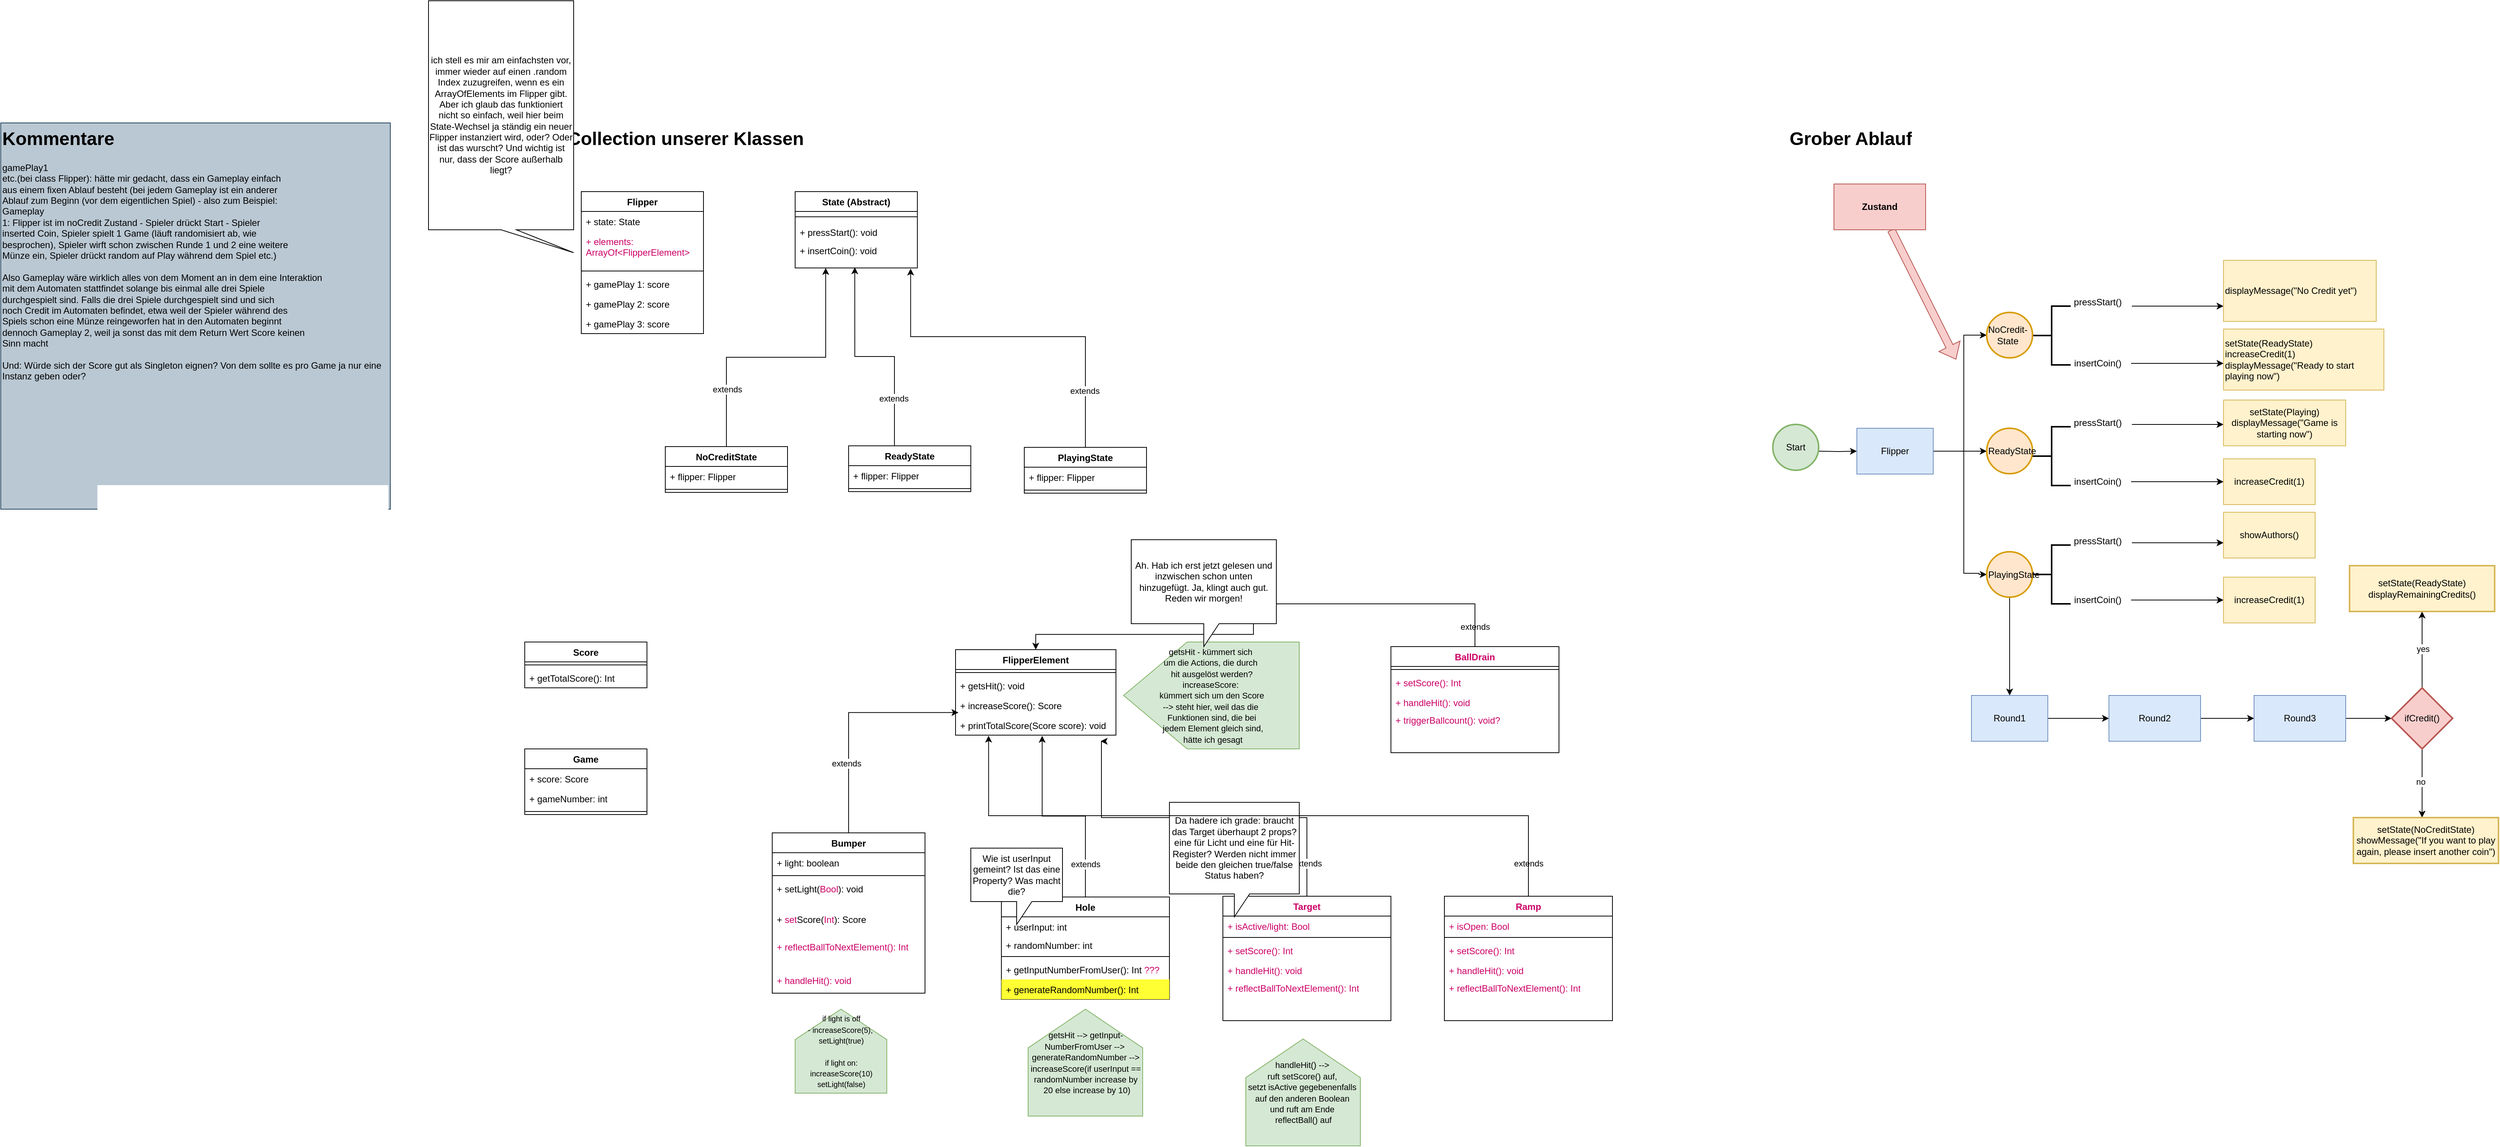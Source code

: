<mxfile version="26.0.4">
  <diagram id="C5RBs43oDa-KdzZeNtuy" name="Page-1">
    <mxGraphModel dx="3827" dy="4317" grid="1" gridSize="10" guides="1" tooltips="1" connect="1" arrows="1" fold="1" page="1" pageScale="1" pageWidth="827" pageHeight="1169" math="0" shadow="0">
      <root>
        <mxCell id="WIyWlLk6GJQsqaUBKTNV-0" />
        <mxCell id="WIyWlLk6GJQsqaUBKTNV-1" parent="WIyWlLk6GJQsqaUBKTNV-0" />
        <mxCell id="SgDI6fjazH34NH4rX3TI-17" style="edgeStyle=orthogonalEdgeStyle;rounded=0;orthogonalLoop=1;jettySize=auto;html=1;entryX=0;entryY=0;entryDx=0;entryDy=30;entryPerimeter=0;" parent="WIyWlLk6GJQsqaUBKTNV-1" target="SgDI6fjazH34NH4rX3TI-19" edge="1">
          <mxGeometry relative="1" as="geometry">
            <mxPoint x="170" y="-1990" as="targetPoint" />
            <mxPoint x="40" y="-1900" as="sourcePoint" />
          </mxGeometry>
        </mxCell>
        <mxCell id="SgDI6fjazH34NH4rX3TI-16" value="Start" style="strokeWidth=2;html=1;shape=mxgraph.flowchart.start_2;whiteSpace=wrap;fillColor=#d5e8d4;strokeColor=#82b366;" parent="WIyWlLk6GJQsqaUBKTNV-1" vertex="1">
          <mxGeometry x="-20" y="-1935" width="60" height="60" as="geometry" />
        </mxCell>
        <mxCell id="SgDI6fjazH34NH4rX3TI-31" style="edgeStyle=orthogonalEdgeStyle;rounded=0;orthogonalLoop=1;jettySize=auto;html=1;exitX=1;exitY=0.5;exitDx=0;exitDy=0;exitPerimeter=0;entryX=0;entryY=0.5;entryDx=0;entryDy=0;" parent="WIyWlLk6GJQsqaUBKTNV-1" source="SgDI6fjazH34NH4rX3TI-19" target="SgDI6fjazH34NH4rX3TI-34" edge="1">
          <mxGeometry relative="1" as="geometry">
            <mxPoint x="230" y="-2010" as="targetPoint" />
            <Array as="points">
              <mxPoint x="230" y="-1900" />
              <mxPoint x="230" y="-2052" />
            </Array>
          </mxGeometry>
        </mxCell>
        <mxCell id="SgDI6fjazH34NH4rX3TI-32" style="edgeStyle=orthogonalEdgeStyle;rounded=0;orthogonalLoop=1;jettySize=auto;html=1;" parent="WIyWlLk6GJQsqaUBKTNV-1" source="SgDI6fjazH34NH4rX3TI-19" edge="1">
          <mxGeometry relative="1" as="geometry">
            <mxPoint x="260" y="-1900" as="targetPoint" />
            <Array as="points">
              <mxPoint x="230" y="-1900" />
              <mxPoint x="230" y="-1900" />
            </Array>
          </mxGeometry>
        </mxCell>
        <mxCell id="SgDI6fjazH34NH4rX3TI-39" style="edgeStyle=orthogonalEdgeStyle;rounded=0;orthogonalLoop=1;jettySize=auto;html=1;exitX=1;exitY=0.5;exitDx=0;exitDy=0;exitPerimeter=0;entryX=0;entryY=0.5;entryDx=0;entryDy=0;entryPerimeter=0;" parent="WIyWlLk6GJQsqaUBKTNV-1" source="SgDI6fjazH34NH4rX3TI-19" target="SgDI6fjazH34NH4rX3TI-37" edge="1">
          <mxGeometry relative="1" as="geometry">
            <Array as="points">
              <mxPoint x="230" y="-1900" />
              <mxPoint x="230" y="-1740" />
              <mxPoint x="250" y="-1740" />
              <mxPoint x="250" y="-1738" />
            </Array>
          </mxGeometry>
        </mxCell>
        <mxCell id="SgDI6fjazH34NH4rX3TI-19" value="Flipper" style="verticalLabelPosition=middle;verticalAlign=middle;html=1;shape=card;whiteSpace=wrap;size=0;arcSize=12;labelPosition=center;align=center;fillColor=#dae8fc;strokeColor=#6c8ebf;" parent="WIyWlLk6GJQsqaUBKTNV-1" vertex="1">
          <mxGeometry x="90" y="-1930" width="100" height="60" as="geometry" />
        </mxCell>
        <mxCell id="SgDI6fjazH34NH4rX3TI-20" value="" style="strokeWidth=2;html=1;shape=mxgraph.flowchart.annotation_2;align=left;labelPosition=right;pointerEvents=1;" parent="WIyWlLk6GJQsqaUBKTNV-1" vertex="1">
          <mxGeometry x="320" y="-2090" width="50" height="77" as="geometry" />
        </mxCell>
        <mxCell id="SgDI6fjazH34NH4rX3TI-24" value="" style="edgeStyle=orthogonalEdgeStyle;rounded=0;orthogonalLoop=1;jettySize=auto;html=1;" parent="WIyWlLk6GJQsqaUBKTNV-1" source="SgDI6fjazH34NH4rX3TI-22" target="SgDI6fjazH34NH4rX3TI-23" edge="1">
          <mxGeometry relative="1" as="geometry">
            <Array as="points">
              <mxPoint x="510" y="-2090" />
              <mxPoint x="510" y="-2090" />
            </Array>
          </mxGeometry>
        </mxCell>
        <mxCell id="SgDI6fjazH34NH4rX3TI-22" value="pressStart()" style="text;html=1;align=center;verticalAlign=middle;resizable=0;points=[];autosize=1;strokeColor=none;fillColor=none;" parent="WIyWlLk6GJQsqaUBKTNV-1" vertex="1">
          <mxGeometry x="360" y="-2110" width="90" height="30" as="geometry" />
        </mxCell>
        <mxCell id="SgDI6fjazH34NH4rX3TI-23" value="&lt;div align=&quot;left&quot;&gt;displayMessage(&quot;No Credit yet&quot;)&lt;/div&gt;" style="whiteSpace=wrap;html=1;align=left;fillColor=#fff2cc;strokeColor=#d6b656;" parent="WIyWlLk6GJQsqaUBKTNV-1" vertex="1">
          <mxGeometry x="570" y="-2150" width="200" height="80" as="geometry" />
        </mxCell>
        <mxCell id="SgDI6fjazH34NH4rX3TI-28" value="" style="edgeStyle=orthogonalEdgeStyle;rounded=0;orthogonalLoop=1;jettySize=auto;html=1;exitX=0.989;exitY=0.5;exitDx=0;exitDy=0;exitPerimeter=0;" parent="WIyWlLk6GJQsqaUBKTNV-1" source="SgDI6fjazH34NH4rX3TI-25" target="SgDI6fjazH34NH4rX3TI-27" edge="1">
          <mxGeometry relative="1" as="geometry">
            <Array as="points">
              <mxPoint x="490" y="-2015" />
              <mxPoint x="490" y="-2015" />
            </Array>
          </mxGeometry>
        </mxCell>
        <mxCell id="SgDI6fjazH34NH4rX3TI-25" value="insertCoin()" style="text;html=1;align=center;verticalAlign=middle;resizable=0;points=[];autosize=1;strokeColor=none;fillColor=none;" parent="WIyWlLk6GJQsqaUBKTNV-1" vertex="1">
          <mxGeometry x="360" y="-2030" width="90" height="30" as="geometry" />
        </mxCell>
        <mxCell id="SgDI6fjazH34NH4rX3TI-27" value="&lt;div align=&quot;left&quot;&gt;setState(ReadyState)&lt;br&gt;increaseCredit(1)&lt;br&gt;displayMessage(&quot;Ready to start playing now&quot;)&lt;/div&gt;" style="whiteSpace=wrap;html=1;align=left;fillColor=#fff2cc;strokeColor=#d6b656;" parent="WIyWlLk6GJQsqaUBKTNV-1" vertex="1">
          <mxGeometry x="570" y="-2060" width="210" height="80" as="geometry" />
        </mxCell>
        <mxCell id="SgDI6fjazH34NH4rX3TI-34" value="&lt;div align=&quot;center&quot;&gt;NoCredit-&lt;br&gt;State&lt;br&gt;&lt;/div&gt;" style="ellipse;whiteSpace=wrap;html=1;align=left;strokeWidth=2;pointerEvents=1;fillColor=#ffe6cc;strokeColor=#d79b00;" parent="WIyWlLk6GJQsqaUBKTNV-1" vertex="1">
          <mxGeometry x="260" y="-2081.75" width="60" height="59.5" as="geometry" />
        </mxCell>
        <mxCell id="SgDI6fjazH34NH4rX3TI-36" value="ReadyState" style="ellipse;whiteSpace=wrap;html=1;align=left;strokeWidth=2;pointerEvents=1;fillColor=#ffe6cc;strokeColor=#d79b00;" parent="WIyWlLk6GJQsqaUBKTNV-1" vertex="1">
          <mxGeometry x="260" y="-1930" width="60" height="59.5" as="geometry" />
        </mxCell>
        <mxCell id="SgDI6fjazH34NH4rX3TI-77" style="edgeStyle=orthogonalEdgeStyle;rounded=0;orthogonalLoop=1;jettySize=auto;html=1;" parent="WIyWlLk6GJQsqaUBKTNV-1" source="SgDI6fjazH34NH4rX3TI-37" edge="1">
          <mxGeometry relative="1" as="geometry">
            <mxPoint x="290" y="-1580" as="targetPoint" />
          </mxGeometry>
        </mxCell>
        <mxCell id="SgDI6fjazH34NH4rX3TI-37" value="PlayingState" style="ellipse;whiteSpace=wrap;html=1;align=left;strokeWidth=2;pointerEvents=1;fillColor=#ffe6cc;strokeColor=#d79b00;" parent="WIyWlLk6GJQsqaUBKTNV-1" vertex="1">
          <mxGeometry x="260" y="-1768.25" width="60" height="59.5" as="geometry" />
        </mxCell>
        <mxCell id="SgDI6fjazH34NH4rX3TI-42" value="" style="shape=flexArrow;endArrow=classic;html=1;rounded=0;fillColor=#f8cecc;strokeColor=#b85450;" parent="WIyWlLk6GJQsqaUBKTNV-1" source="SgDI6fjazH34NH4rX3TI-45" edge="1">
          <mxGeometry width="50" height="50" relative="1" as="geometry">
            <mxPoint x="140" y="-2190" as="sourcePoint" />
            <mxPoint x="220" y="-2020" as="targetPoint" />
          </mxGeometry>
        </mxCell>
        <mxCell id="SgDI6fjazH34NH4rX3TI-45" value="&lt;b&gt;Zustand&lt;/b&gt;" style="whiteSpace=wrap;html=1;fillColor=#f8cecc;strokeColor=#b85450;" parent="WIyWlLk6GJQsqaUBKTNV-1" vertex="1">
          <mxGeometry x="60" y="-2250" width="120" height="60" as="geometry" />
        </mxCell>
        <mxCell id="SgDI6fjazH34NH4rX3TI-52" value="" style="strokeWidth=2;html=1;shape=mxgraph.flowchart.annotation_2;align=left;labelPosition=right;pointerEvents=1;" parent="WIyWlLk6GJQsqaUBKTNV-1" vertex="1">
          <mxGeometry x="320" y="-1932" width="50" height="77" as="geometry" />
        </mxCell>
        <mxCell id="SgDI6fjazH34NH4rX3TI-53" value="pressStart()" style="text;html=1;align=center;verticalAlign=middle;resizable=0;points=[];autosize=1;strokeColor=none;fillColor=none;" parent="WIyWlLk6GJQsqaUBKTNV-1" vertex="1">
          <mxGeometry x="360" y="-1952" width="90" height="30" as="geometry" />
        </mxCell>
        <mxCell id="SgDI6fjazH34NH4rX3TI-54" value="insertCoin()" style="text;html=1;align=center;verticalAlign=middle;resizable=0;points=[];autosize=1;strokeColor=none;fillColor=none;" parent="WIyWlLk6GJQsqaUBKTNV-1" vertex="1">
          <mxGeometry x="360" y="-1875" width="90" height="30" as="geometry" />
        </mxCell>
        <mxCell id="SgDI6fjazH34NH4rX3TI-55" value="" style="edgeStyle=orthogonalEdgeStyle;rounded=0;orthogonalLoop=1;jettySize=auto;html=1;exitX=0.989;exitY=0.5;exitDx=0;exitDy=0;exitPerimeter=0;" parent="WIyWlLk6GJQsqaUBKTNV-1" source="SgDI6fjazH34NH4rX3TI-54" target="SgDI6fjazH34NH4rX3TI-58" edge="1">
          <mxGeometry relative="1" as="geometry">
            <Array as="points">
              <mxPoint x="510" y="-1860" />
              <mxPoint x="510" y="-1860" />
            </Array>
          </mxGeometry>
        </mxCell>
        <mxCell id="SgDI6fjazH34NH4rX3TI-56" value="" style="edgeStyle=orthogonalEdgeStyle;rounded=0;orthogonalLoop=1;jettySize=auto;html=1;" parent="WIyWlLk6GJQsqaUBKTNV-1" source="SgDI6fjazH34NH4rX3TI-53" target="SgDI6fjazH34NH4rX3TI-57" edge="1">
          <mxGeometry relative="1" as="geometry">
            <Array as="points">
              <mxPoint x="540" y="-1935" />
              <mxPoint x="540" y="-1935" />
            </Array>
          </mxGeometry>
        </mxCell>
        <mxCell id="SgDI6fjazH34NH4rX3TI-57" value="&lt;div&gt;setState(Playing)&lt;/div&gt;&lt;div&gt;displayMessage(&quot;Game is starting now&quot;)&lt;br&gt;&lt;/div&gt;" style="whiteSpace=wrap;html=1;fillColor=#fff2cc;strokeColor=#d6b656;" parent="WIyWlLk6GJQsqaUBKTNV-1" vertex="1">
          <mxGeometry x="570" y="-1967" width="160" height="60" as="geometry" />
        </mxCell>
        <mxCell id="SgDI6fjazH34NH4rX3TI-58" value="increaseCredit(1)" style="whiteSpace=wrap;html=1;fillColor=#fff2cc;strokeColor=#d6b656;" parent="WIyWlLk6GJQsqaUBKTNV-1" vertex="1">
          <mxGeometry x="570" y="-1890" width="120" height="60" as="geometry" />
        </mxCell>
        <mxCell id="SgDI6fjazH34NH4rX3TI-68" value="" style="strokeWidth=2;html=1;shape=mxgraph.flowchart.annotation_2;align=left;labelPosition=right;pointerEvents=1;" parent="WIyWlLk6GJQsqaUBKTNV-1" vertex="1">
          <mxGeometry x="320" y="-1777" width="50" height="77" as="geometry" />
        </mxCell>
        <mxCell id="SgDI6fjazH34NH4rX3TI-69" value="pressStart()" style="text;html=1;align=center;verticalAlign=middle;resizable=0;points=[];autosize=1;strokeColor=none;fillColor=none;" parent="WIyWlLk6GJQsqaUBKTNV-1" vertex="1">
          <mxGeometry x="360" y="-1797" width="90" height="30" as="geometry" />
        </mxCell>
        <mxCell id="SgDI6fjazH34NH4rX3TI-70" value="insertCoin()" style="text;html=1;align=center;verticalAlign=middle;resizable=0;points=[];autosize=1;strokeColor=none;fillColor=none;" parent="WIyWlLk6GJQsqaUBKTNV-1" vertex="1">
          <mxGeometry x="360" y="-1720" width="90" height="30" as="geometry" />
        </mxCell>
        <mxCell id="SgDI6fjazH34NH4rX3TI-71" value="" style="edgeStyle=orthogonalEdgeStyle;rounded=0;orthogonalLoop=1;jettySize=auto;html=1;exitX=0.989;exitY=0.5;exitDx=0;exitDy=0;exitPerimeter=0;" parent="WIyWlLk6GJQsqaUBKTNV-1" source="SgDI6fjazH34NH4rX3TI-70" target="SgDI6fjazH34NH4rX3TI-74" edge="1">
          <mxGeometry relative="1" as="geometry">
            <Array as="points">
              <mxPoint x="510" y="-1705" />
              <mxPoint x="510" y="-1705" />
            </Array>
          </mxGeometry>
        </mxCell>
        <mxCell id="SgDI6fjazH34NH4rX3TI-72" value="" style="edgeStyle=orthogonalEdgeStyle;rounded=0;orthogonalLoop=1;jettySize=auto;html=1;" parent="WIyWlLk6GJQsqaUBKTNV-1" source="SgDI6fjazH34NH4rX3TI-69" target="SgDI6fjazH34NH4rX3TI-73" edge="1">
          <mxGeometry relative="1" as="geometry">
            <Array as="points">
              <mxPoint x="540" y="-1780" />
              <mxPoint x="540" y="-1780" />
            </Array>
          </mxGeometry>
        </mxCell>
        <mxCell id="SgDI6fjazH34NH4rX3TI-73" value="showAuthors()" style="whiteSpace=wrap;html=1;fillColor=#fff2cc;strokeColor=#d6b656;" parent="WIyWlLk6GJQsqaUBKTNV-1" vertex="1">
          <mxGeometry x="570" y="-1820" width="120" height="60" as="geometry" />
        </mxCell>
        <mxCell id="SgDI6fjazH34NH4rX3TI-74" value="increaseCredit(1)" style="whiteSpace=wrap;html=1;fillColor=#fff2cc;strokeColor=#d6b656;" parent="WIyWlLk6GJQsqaUBKTNV-1" vertex="1">
          <mxGeometry x="570" y="-1735" width="120" height="60" as="geometry" />
        </mxCell>
        <mxCell id="SgDI6fjazH34NH4rX3TI-80" value="" style="edgeStyle=orthogonalEdgeStyle;rounded=0;orthogonalLoop=1;jettySize=auto;html=1;" parent="WIyWlLk6GJQsqaUBKTNV-1" source="SgDI6fjazH34NH4rX3TI-78" target="SgDI6fjazH34NH4rX3TI-79" edge="1">
          <mxGeometry relative="1" as="geometry" />
        </mxCell>
        <mxCell id="SgDI6fjazH34NH4rX3TI-78" value="Round1" style="verticalLabelPosition=middle;verticalAlign=middle;html=1;shape=card;whiteSpace=wrap;size=0;arcSize=12;labelPosition=center;align=center;fillColor=#dae8fc;strokeColor=#6c8ebf;" parent="WIyWlLk6GJQsqaUBKTNV-1" vertex="1">
          <mxGeometry x="240" y="-1580" width="100" height="60" as="geometry" />
        </mxCell>
        <mxCell id="SgDI6fjazH34NH4rX3TI-82" value="" style="edgeStyle=orthogonalEdgeStyle;rounded=0;orthogonalLoop=1;jettySize=auto;html=1;" parent="WIyWlLk6GJQsqaUBKTNV-1" source="SgDI6fjazH34NH4rX3TI-79" target="SgDI6fjazH34NH4rX3TI-81" edge="1">
          <mxGeometry relative="1" as="geometry" />
        </mxCell>
        <mxCell id="SgDI6fjazH34NH4rX3TI-79" value="Round2" style="whiteSpace=wrap;html=1;fillColor=#dae8fc;strokeColor=#6c8ebf;arcSize=12;" parent="WIyWlLk6GJQsqaUBKTNV-1" vertex="1">
          <mxGeometry x="420" y="-1580" width="120" height="60" as="geometry" />
        </mxCell>
        <mxCell id="SgDI6fjazH34NH4rX3TI-83" style="edgeStyle=orthogonalEdgeStyle;rounded=0;orthogonalLoop=1;jettySize=auto;html=1;" parent="WIyWlLk6GJQsqaUBKTNV-1" source="SgDI6fjazH34NH4rX3TI-81" edge="1">
          <mxGeometry relative="1" as="geometry">
            <mxPoint x="790" y="-1550" as="targetPoint" />
          </mxGeometry>
        </mxCell>
        <mxCell id="SgDI6fjazH34NH4rX3TI-81" value="Round3" style="whiteSpace=wrap;html=1;fillColor=#dae8fc;strokeColor=#6c8ebf;arcSize=12;" parent="WIyWlLk6GJQsqaUBKTNV-1" vertex="1">
          <mxGeometry x="610" y="-1580" width="120" height="60" as="geometry" />
        </mxCell>
        <mxCell id="SgDI6fjazH34NH4rX3TI-87" value="" style="edgeStyle=orthogonalEdgeStyle;rounded=0;orthogonalLoop=1;jettySize=auto;html=1;" parent="WIyWlLk6GJQsqaUBKTNV-1" source="SgDI6fjazH34NH4rX3TI-85" target="SgDI6fjazH34NH4rX3TI-86" edge="1">
          <mxGeometry relative="1" as="geometry" />
        </mxCell>
        <mxCell id="SgDI6fjazH34NH4rX3TI-88" value="yes" style="edgeLabel;html=1;align=center;verticalAlign=middle;resizable=0;points=[];" parent="SgDI6fjazH34NH4rX3TI-87" vertex="1" connectable="0">
          <mxGeometry x="0.035" y="-1" relative="1" as="geometry">
            <mxPoint as="offset" />
          </mxGeometry>
        </mxCell>
        <mxCell id="SgDI6fjazH34NH4rX3TI-89" style="edgeStyle=orthogonalEdgeStyle;rounded=0;orthogonalLoop=1;jettySize=auto;html=1;" parent="WIyWlLk6GJQsqaUBKTNV-1" source="SgDI6fjazH34NH4rX3TI-85" edge="1">
          <mxGeometry relative="1" as="geometry">
            <mxPoint x="830" y="-1420" as="targetPoint" />
          </mxGeometry>
        </mxCell>
        <mxCell id="SgDI6fjazH34NH4rX3TI-90" value="no" style="edgeLabel;html=1;align=center;verticalAlign=middle;resizable=0;points=[];" parent="SgDI6fjazH34NH4rX3TI-89" vertex="1" connectable="0">
          <mxGeometry x="-0.079" y="-2" relative="1" as="geometry">
            <mxPoint y="1" as="offset" />
          </mxGeometry>
        </mxCell>
        <mxCell id="SgDI6fjazH34NH4rX3TI-85" value="ifCredit()" style="strokeWidth=2;html=1;shape=mxgraph.flowchart.decision;whiteSpace=wrap;fillColor=#f8cecc;strokeColor=#b85450;" parent="WIyWlLk6GJQsqaUBKTNV-1" vertex="1">
          <mxGeometry x="790" y="-1590" width="80" height="80" as="geometry" />
        </mxCell>
        <mxCell id="SgDI6fjazH34NH4rX3TI-86" value="&lt;div&gt;setState(ReadyState)&lt;/div&gt;&lt;div&gt;displayRemainingCredits()&lt;br&gt;&lt;/div&gt;" style="whiteSpace=wrap;html=1;strokeWidth=2;fillColor=#fff2cc;strokeColor=#d6b656;" parent="WIyWlLk6GJQsqaUBKTNV-1" vertex="1">
          <mxGeometry x="735" y="-1750" width="190" height="60" as="geometry" />
        </mxCell>
        <mxCell id="SgDI6fjazH34NH4rX3TI-91" value="&lt;div&gt;setState(NoCreditState)&lt;/div&gt;&lt;div&gt;showMessage(&quot;If you want to play again, please insert another coin&quot;)&lt;br&gt;&lt;/div&gt;" style="whiteSpace=wrap;html=1;strokeWidth=2;fillColor=#fff2cc;strokeColor=#d6b656;" parent="WIyWlLk6GJQsqaUBKTNV-1" vertex="1">
          <mxGeometry x="740" y="-1420" width="190" height="60" as="geometry" />
        </mxCell>
        <mxCell id="SgDI6fjazH34NH4rX3TI-92" value="Flipper" style="swimlane;fontStyle=1;align=center;verticalAlign=top;childLayout=stackLayout;horizontal=1;startSize=26;horizontalStack=0;resizeParent=1;resizeParentMax=0;resizeLast=0;collapsible=1;marginBottom=0;whiteSpace=wrap;html=1;" parent="WIyWlLk6GJQsqaUBKTNV-1" vertex="1">
          <mxGeometry x="-1580" y="-2240" width="160" height="186" as="geometry" />
        </mxCell>
        <mxCell id="SgDI6fjazH34NH4rX3TI-93" value="+ state: State" style="text;strokeColor=none;fillColor=none;align=left;verticalAlign=top;spacingLeft=4;spacingRight=4;overflow=hidden;rotatable=0;points=[[0,0.5],[1,0.5]];portConstraint=eastwest;whiteSpace=wrap;html=1;" parent="SgDI6fjazH34NH4rX3TI-92" vertex="1">
          <mxGeometry y="26" width="160" height="26" as="geometry" />
        </mxCell>
        <mxCell id="UkT7RhzeI4HfQ32diIKb-32" value="&lt;font color=&quot;#cc0066&quot;&gt;+ elements: ArrayOf&amp;lt;FlipperElement&amp;gt;&lt;/font&gt;" style="text;strokeColor=none;fillColor=none;align=left;verticalAlign=top;spacingLeft=4;spacingRight=4;overflow=hidden;rotatable=0;points=[[0,0.5],[1,0.5]];portConstraint=eastwest;whiteSpace=wrap;html=1;" vertex="1" parent="SgDI6fjazH34NH4rX3TI-92">
          <mxGeometry y="52" width="160" height="48" as="geometry" />
        </mxCell>
        <mxCell id="SgDI6fjazH34NH4rX3TI-94" value="" style="line;strokeWidth=1;fillColor=none;align=left;verticalAlign=middle;spacingTop=-1;spacingLeft=3;spacingRight=3;rotatable=0;labelPosition=right;points=[];portConstraint=eastwest;strokeColor=inherit;" parent="SgDI6fjazH34NH4rX3TI-92" vertex="1">
          <mxGeometry y="100" width="160" height="8" as="geometry" />
        </mxCell>
        <mxCell id="SgDI6fjazH34NH4rX3TI-108" value="+ gamePlay 1: score" style="text;strokeColor=none;fillColor=none;align=left;verticalAlign=top;spacingLeft=4;spacingRight=4;overflow=hidden;rotatable=0;points=[[0,0.5],[1,0.5]];portConstraint=eastwest;whiteSpace=wrap;html=1;" parent="SgDI6fjazH34NH4rX3TI-92" vertex="1">
          <mxGeometry y="108" width="160" height="26" as="geometry" />
        </mxCell>
        <mxCell id="SgDI6fjazH34NH4rX3TI-109" value="+ gamePlay 2: score" style="text;strokeColor=none;fillColor=none;align=left;verticalAlign=top;spacingLeft=4;spacingRight=4;overflow=hidden;rotatable=0;points=[[0,0.5],[1,0.5]];portConstraint=eastwest;whiteSpace=wrap;html=1;" parent="SgDI6fjazH34NH4rX3TI-92" vertex="1">
          <mxGeometry y="134" width="160" height="26" as="geometry" />
        </mxCell>
        <mxCell id="SgDI6fjazH34NH4rX3TI-95" value="+ gamePlay 3: score" style="text;strokeColor=none;fillColor=none;align=left;verticalAlign=top;spacingLeft=4;spacingRight=4;overflow=hidden;rotatable=0;points=[[0,0.5],[1,0.5]];portConstraint=eastwest;whiteSpace=wrap;html=1;" parent="SgDI6fjazH34NH4rX3TI-92" vertex="1">
          <mxGeometry y="160" width="160" height="26" as="geometry" />
        </mxCell>
        <mxCell id="SgDI6fjazH34NH4rX3TI-99" value="State (Abstract)" style="swimlane;fontStyle=1;align=center;verticalAlign=top;childLayout=stackLayout;horizontal=1;startSize=26;horizontalStack=0;resizeParent=1;resizeParentMax=0;resizeLast=0;collapsible=1;marginBottom=0;whiteSpace=wrap;html=1;" parent="WIyWlLk6GJQsqaUBKTNV-1" vertex="1">
          <mxGeometry x="-1300" y="-2240" width="160" height="100" as="geometry" />
        </mxCell>
        <mxCell id="SgDI6fjazH34NH4rX3TI-101" value="" style="line;strokeWidth=1;fillColor=none;align=left;verticalAlign=middle;spacingTop=-1;spacingLeft=3;spacingRight=3;rotatable=0;labelPosition=right;points=[];portConstraint=eastwest;strokeColor=inherit;" parent="SgDI6fjazH34NH4rX3TI-99" vertex="1">
          <mxGeometry y="26" width="160" height="14" as="geometry" />
        </mxCell>
        <mxCell id="SgDI6fjazH34NH4rX3TI-102" value="&lt;div&gt;+ pressStart(): void&lt;br&gt;&lt;/div&gt;" style="text;strokeColor=none;fillColor=none;align=left;verticalAlign=top;spacingLeft=4;spacingRight=4;overflow=hidden;rotatable=0;points=[[0,0.5],[1,0.5]];portConstraint=eastwest;whiteSpace=wrap;html=1;" parent="SgDI6fjazH34NH4rX3TI-99" vertex="1">
          <mxGeometry y="40" width="160" height="60" as="geometry" />
        </mxCell>
        <mxCell id="SgDI6fjazH34NH4rX3TI-103" value="NoCreditState" style="swimlane;fontStyle=1;align=center;verticalAlign=top;childLayout=stackLayout;horizontal=1;startSize=26;horizontalStack=0;resizeParent=1;resizeParentMax=0;resizeLast=0;collapsible=1;marginBottom=0;whiteSpace=wrap;html=1;" parent="WIyWlLk6GJQsqaUBKTNV-1" vertex="1">
          <mxGeometry x="-1470" y="-1906" width="160" height="60" as="geometry" />
        </mxCell>
        <mxCell id="SgDI6fjazH34NH4rX3TI-104" value="+ flipper: Flipper" style="text;strokeColor=none;fillColor=none;align=left;verticalAlign=top;spacingLeft=4;spacingRight=4;overflow=hidden;rotatable=0;points=[[0,0.5],[1,0.5]];portConstraint=eastwest;whiteSpace=wrap;html=1;" parent="SgDI6fjazH34NH4rX3TI-103" vertex="1">
          <mxGeometry y="26" width="160" height="26" as="geometry" />
        </mxCell>
        <mxCell id="SgDI6fjazH34NH4rX3TI-105" value="" style="line;strokeWidth=1;fillColor=none;align=left;verticalAlign=middle;spacingTop=-1;spacingLeft=3;spacingRight=3;rotatable=0;labelPosition=right;points=[];portConstraint=eastwest;strokeColor=inherit;" parent="SgDI6fjazH34NH4rX3TI-103" vertex="1">
          <mxGeometry y="52" width="160" height="8" as="geometry" />
        </mxCell>
        <mxCell id="SgDI6fjazH34NH4rX3TI-107" value="+ insertCoin(): void" style="text;strokeColor=none;fillColor=none;align=left;verticalAlign=top;spacingLeft=4;spacingRight=4;overflow=hidden;rotatable=0;points=[[0,0.5],[1,0.5]];portConstraint=eastwest;whiteSpace=wrap;html=1;" parent="WIyWlLk6GJQsqaUBKTNV-1" vertex="1">
          <mxGeometry x="-1300" y="-2176" width="130" height="26" as="geometry" />
        </mxCell>
        <mxCell id="SgDI6fjazH34NH4rX3TI-111" value="&lt;h1 style=&quot;margin-top: 0px;&quot;&gt;Collection unserer Klassen&lt;br&gt;&lt;/h1&gt;&lt;p&gt;&lt;br&gt;&lt;/p&gt;" style="text;html=1;whiteSpace=wrap;overflow=hidden;rounded=0;" parent="WIyWlLk6GJQsqaUBKTNV-1" vertex="1">
          <mxGeometry x="-1600" y="-2330" width="350" height="40" as="geometry" />
        </mxCell>
        <mxCell id="SgDI6fjazH34NH4rX3TI-112" value="&lt;h1 style=&quot;margin-top: 0px;&quot;&gt;Grober Ablauf&lt;br&gt;&lt;/h1&gt;" style="text;html=1;whiteSpace=wrap;overflow=hidden;rounded=0;" parent="WIyWlLk6GJQsqaUBKTNV-1" vertex="1">
          <mxGeometry y="-2330" width="180" height="50" as="geometry" />
        </mxCell>
        <mxCell id="SgDI6fjazH34NH4rX3TI-151" style="edgeStyle=orthogonalEdgeStyle;rounded=0;orthogonalLoop=1;jettySize=auto;html=1;entryX=0.488;entryY=0.985;entryDx=0;entryDy=0;entryPerimeter=0;" parent="WIyWlLk6GJQsqaUBKTNV-1" source="SgDI6fjazH34NH4rX3TI-122" target="SgDI6fjazH34NH4rX3TI-102" edge="1">
          <mxGeometry relative="1" as="geometry">
            <mxPoint x="-1230" y="-2130" as="targetPoint" />
            <Array as="points">
              <mxPoint x="-1170" y="-2024" />
              <mxPoint x="-1222" y="-2024" />
            </Array>
          </mxGeometry>
        </mxCell>
        <mxCell id="SgDI6fjazH34NH4rX3TI-155" value="extends" style="edgeLabel;html=1;align=center;verticalAlign=middle;resizable=0;points=[];" parent="SgDI6fjazH34NH4rX3TI-151" vertex="1" connectable="0">
          <mxGeometry x="-0.562" y="1" relative="1" as="geometry">
            <mxPoint as="offset" />
          </mxGeometry>
        </mxCell>
        <mxCell id="SgDI6fjazH34NH4rX3TI-122" value="ReadyState" style="swimlane;fontStyle=1;align=center;verticalAlign=top;childLayout=stackLayout;horizontal=1;startSize=26;horizontalStack=0;resizeParent=1;resizeParentMax=0;resizeLast=0;collapsible=1;marginBottom=0;whiteSpace=wrap;html=1;" parent="WIyWlLk6GJQsqaUBKTNV-1" vertex="1">
          <mxGeometry x="-1230" y="-1907" width="160" height="60" as="geometry" />
        </mxCell>
        <mxCell id="SgDI6fjazH34NH4rX3TI-123" value="+ flipper: Flipper" style="text;strokeColor=none;fillColor=none;align=left;verticalAlign=top;spacingLeft=4;spacingRight=4;overflow=hidden;rotatable=0;points=[[0,0.5],[1,0.5]];portConstraint=eastwest;whiteSpace=wrap;html=1;" parent="SgDI6fjazH34NH4rX3TI-122" vertex="1">
          <mxGeometry y="26" width="160" height="26" as="geometry" />
        </mxCell>
        <mxCell id="SgDI6fjazH34NH4rX3TI-124" value="" style="line;strokeWidth=1;fillColor=none;align=left;verticalAlign=middle;spacingTop=-1;spacingLeft=3;spacingRight=3;rotatable=0;labelPosition=right;points=[];portConstraint=eastwest;strokeColor=inherit;" parent="SgDI6fjazH34NH4rX3TI-122" vertex="1">
          <mxGeometry y="52" width="160" height="8" as="geometry" />
        </mxCell>
        <mxCell id="SgDI6fjazH34NH4rX3TI-125" value="PlayingState" style="swimlane;fontStyle=1;align=center;verticalAlign=top;childLayout=stackLayout;horizontal=1;startSize=26;horizontalStack=0;resizeParent=1;resizeParentMax=0;resizeLast=0;collapsible=1;marginBottom=0;whiteSpace=wrap;html=1;" parent="WIyWlLk6GJQsqaUBKTNV-1" vertex="1">
          <mxGeometry x="-1000" y="-1905" width="160" height="60" as="geometry" />
        </mxCell>
        <mxCell id="SgDI6fjazH34NH4rX3TI-126" value="+ flipper: Flipper" style="text;strokeColor=none;fillColor=none;align=left;verticalAlign=top;spacingLeft=4;spacingRight=4;overflow=hidden;rotatable=0;points=[[0,0.5],[1,0.5]];portConstraint=eastwest;whiteSpace=wrap;html=1;" parent="SgDI6fjazH34NH4rX3TI-125" vertex="1">
          <mxGeometry y="26" width="160" height="26" as="geometry" />
        </mxCell>
        <mxCell id="SgDI6fjazH34NH4rX3TI-127" value="" style="line;strokeWidth=1;fillColor=none;align=left;verticalAlign=middle;spacingTop=-1;spacingLeft=3;spacingRight=3;rotatable=0;labelPosition=right;points=[];portConstraint=eastwest;strokeColor=inherit;" parent="SgDI6fjazH34NH4rX3TI-125" vertex="1">
          <mxGeometry y="52" width="160" height="8" as="geometry" />
        </mxCell>
        <mxCell id="SgDI6fjazH34NH4rX3TI-128" value="Score" style="swimlane;fontStyle=1;align=center;verticalAlign=top;childLayout=stackLayout;horizontal=1;startSize=26;horizontalStack=0;resizeParent=1;resizeParentMax=0;resizeLast=0;collapsible=1;marginBottom=0;whiteSpace=wrap;html=1;" parent="WIyWlLk6GJQsqaUBKTNV-1" vertex="1">
          <mxGeometry x="-1654" y="-1650" width="160" height="60" as="geometry" />
        </mxCell>
        <mxCell id="SgDI6fjazH34NH4rX3TI-130" value="" style="line;strokeWidth=1;fillColor=none;align=left;verticalAlign=middle;spacingTop=-1;spacingLeft=3;spacingRight=3;rotatable=0;labelPosition=right;points=[];portConstraint=eastwest;strokeColor=inherit;" parent="SgDI6fjazH34NH4rX3TI-128" vertex="1">
          <mxGeometry y="26" width="160" height="8" as="geometry" />
        </mxCell>
        <mxCell id="SgDI6fjazH34NH4rX3TI-131" value="&lt;div&gt;+ getTotalScore(): Int&lt;br&gt;&lt;/div&gt;" style="text;strokeColor=none;fillColor=none;align=left;verticalAlign=top;spacingLeft=4;spacingRight=4;overflow=hidden;rotatable=0;points=[[0,0.5],[1,0.5]];portConstraint=eastwest;whiteSpace=wrap;html=1;" parent="SgDI6fjazH34NH4rX3TI-128" vertex="1">
          <mxGeometry y="34" width="160" height="26" as="geometry" />
        </mxCell>
        <mxCell id="SgDI6fjazH34NH4rX3TI-134" value="Bumper" style="swimlane;fontStyle=1;align=center;verticalAlign=top;childLayout=stackLayout;horizontal=1;startSize=26;horizontalStack=0;resizeParent=1;resizeParentMax=0;resizeLast=0;collapsible=1;marginBottom=0;whiteSpace=wrap;html=1;" parent="WIyWlLk6GJQsqaUBKTNV-1" vertex="1">
          <mxGeometry x="-1330" y="-1400" width="200" height="210" as="geometry">
            <mxRectangle x="-1330" y="-1376" width="80" height="30" as="alternateBounds" />
          </mxGeometry>
        </mxCell>
        <mxCell id="SgDI6fjazH34NH4rX3TI-138" value="+ light: boolean" style="text;strokeColor=none;fillColor=none;align=left;verticalAlign=top;spacingLeft=4;spacingRight=4;overflow=hidden;rotatable=0;points=[[0,0.5],[1,0.5]];portConstraint=eastwest;whiteSpace=wrap;html=1;" parent="SgDI6fjazH34NH4rX3TI-134" vertex="1">
          <mxGeometry y="26" width="200" height="26" as="geometry" />
        </mxCell>
        <mxCell id="SgDI6fjazH34NH4rX3TI-136" value="" style="line;strokeWidth=1;fillColor=none;align=left;verticalAlign=middle;spacingTop=-1;spacingLeft=3;spacingRight=3;rotatable=0;labelPosition=right;points=[];portConstraint=eastwest;strokeColor=inherit;" parent="SgDI6fjazH34NH4rX3TI-134" vertex="1">
          <mxGeometry y="52" width="200" height="8" as="geometry" />
        </mxCell>
        <mxCell id="SgDI6fjazH34NH4rX3TI-161" value="+ setLight(&lt;font color=&quot;#cc0066&quot;&gt;Bool&lt;/font&gt;): void" style="text;strokeColor=none;fillColor=none;align=left;verticalAlign=top;spacingLeft=4;spacingRight=4;overflow=hidden;rotatable=0;points=[[0,0.5],[1,0.5]];portConstraint=eastwest;whiteSpace=wrap;html=1;" parent="SgDI6fjazH34NH4rX3TI-134" vertex="1">
          <mxGeometry y="60" width="200" height="40" as="geometry" />
        </mxCell>
        <mxCell id="SgDI6fjazH34NH4rX3TI-137" value="+ &lt;font color=&quot;#cc0066&quot;&gt;se&lt;/font&gt;&lt;font color=&quot;#cc0066&quot;&gt;t&lt;/font&gt;Score(&lt;font color=&quot;#cc0066&quot;&gt;Int&lt;/font&gt;): Score" style="text;strokeColor=none;fillColor=none;align=left;verticalAlign=top;spacingLeft=4;spacingRight=4;overflow=hidden;rotatable=0;points=[[0,0.5],[1,0.5]];portConstraint=eastwest;whiteSpace=wrap;html=1;" parent="SgDI6fjazH34NH4rX3TI-134" vertex="1">
          <mxGeometry y="100" width="200" height="110" as="geometry" />
        </mxCell>
        <mxCell id="SgDI6fjazH34NH4rX3TI-139" value="&lt;div&gt;&lt;font style=&quot;font-size: 10px;&quot;&gt;if light is off&lt;/font&gt;&lt;/div&gt;&lt;div&gt;&lt;font style=&quot;font-size: 10px;&quot;&gt;- increaseScore(5),&amp;nbsp;&lt;/font&gt;&lt;/div&gt;&lt;div&gt;&lt;font style=&quot;font-size: 10px;&quot;&gt;setLight(true)&lt;/font&gt;&lt;/div&gt;&lt;div&gt;&lt;font style=&quot;font-size: 10px;&quot;&gt;&lt;br&gt;&lt;/font&gt;&lt;/div&gt;&lt;div&gt;&lt;font style=&quot;font-size: 10px;&quot;&gt;if light on: &lt;br&gt;&lt;/font&gt;&lt;/div&gt;&lt;div&gt;&lt;font style=&quot;font-size: 10px;&quot;&gt;increaseScore(10)&lt;/font&gt;&lt;/div&gt;&lt;div&gt;&lt;font style=&quot;font-size: 10px;&quot;&gt;setLight(false)&lt;/font&gt;&lt;br&gt;&lt;/div&gt;" style="verticalLabelPosition=middle;verticalAlign=middle;html=1;shape=offPageConnector;rounded=0;size=0.362;labelPosition=center;align=center;labelBorderColor=none;fillColor=#d5e8d4;strokeColor=#82b366;direction=west;" parent="WIyWlLk6GJQsqaUBKTNV-1" vertex="1">
          <mxGeometry x="-1300" y="-1169" width="120" height="110" as="geometry" />
        </mxCell>
        <mxCell id="SgDI6fjazH34NH4rX3TI-140" value="Game" style="swimlane;fontStyle=1;align=center;verticalAlign=top;childLayout=stackLayout;horizontal=1;startSize=26;horizontalStack=0;resizeParent=1;resizeParentMax=0;resizeLast=0;collapsible=1;marginBottom=0;whiteSpace=wrap;html=1;" parent="WIyWlLk6GJQsqaUBKTNV-1" vertex="1">
          <mxGeometry x="-1654" y="-1510" width="160" height="86" as="geometry" />
        </mxCell>
        <mxCell id="SgDI6fjazH34NH4rX3TI-144" value="+ score: Score" style="text;strokeColor=none;fillColor=none;align=left;verticalAlign=top;spacingLeft=4;spacingRight=4;overflow=hidden;rotatable=0;points=[[0,0.5],[1,0.5]];portConstraint=eastwest;whiteSpace=wrap;html=1;" parent="SgDI6fjazH34NH4rX3TI-140" vertex="1">
          <mxGeometry y="26" width="160" height="26" as="geometry" />
        </mxCell>
        <mxCell id="SgDI6fjazH34NH4rX3TI-141" value="+ gameNumber: int" style="text;strokeColor=none;fillColor=none;align=left;verticalAlign=top;spacingLeft=4;spacingRight=4;overflow=hidden;rotatable=0;points=[[0,0.5],[1,0.5]];portConstraint=eastwest;whiteSpace=wrap;html=1;" parent="SgDI6fjazH34NH4rX3TI-140" vertex="1">
          <mxGeometry y="52" width="160" height="26" as="geometry" />
        </mxCell>
        <mxCell id="SgDI6fjazH34NH4rX3TI-142" value="" style="line;strokeWidth=1;fillColor=none;align=left;verticalAlign=middle;spacingTop=-1;spacingLeft=3;spacingRight=3;rotatable=0;labelPosition=right;points=[];portConstraint=eastwest;strokeColor=inherit;" parent="SgDI6fjazH34NH4rX3TI-140" vertex="1">
          <mxGeometry y="78" width="160" height="8" as="geometry" />
        </mxCell>
        <mxCell id="SgDI6fjazH34NH4rX3TI-145" value="FlipperElement" style="swimlane;fontStyle=1;align=center;verticalAlign=top;childLayout=stackLayout;horizontal=1;startSize=26;horizontalStack=0;resizeParent=1;resizeParentMax=0;resizeLast=0;collapsible=1;marginBottom=0;whiteSpace=wrap;html=1;" parent="WIyWlLk6GJQsqaUBKTNV-1" vertex="1">
          <mxGeometry x="-1090" y="-1640" width="210" height="112" as="geometry" />
        </mxCell>
        <mxCell id="SgDI6fjazH34NH4rX3TI-147" value="" style="line;strokeWidth=1;fillColor=none;align=left;verticalAlign=middle;spacingTop=-1;spacingLeft=3;spacingRight=3;rotatable=0;labelPosition=right;points=[];portConstraint=eastwest;strokeColor=inherit;" parent="SgDI6fjazH34NH4rX3TI-145" vertex="1">
          <mxGeometry y="26" width="210" height="8" as="geometry" />
        </mxCell>
        <mxCell id="SgDI6fjazH34NH4rX3TI-163" value="+ getsHit(): void" style="text;strokeColor=none;fillColor=none;align=left;verticalAlign=top;spacingLeft=4;spacingRight=4;overflow=hidden;rotatable=0;points=[[0,0.5],[1,0.5]];portConstraint=eastwest;whiteSpace=wrap;html=1;" parent="SgDI6fjazH34NH4rX3TI-145" vertex="1">
          <mxGeometry y="34" width="210" height="26" as="geometry" />
        </mxCell>
        <mxCell id="SgDI6fjazH34NH4rX3TI-178" value="+ increaseScore(): Score" style="text;strokeColor=none;fillColor=none;align=left;verticalAlign=top;spacingLeft=4;spacingRight=4;overflow=hidden;rotatable=0;points=[[0,0.5],[1,0.5]];portConstraint=eastwest;whiteSpace=wrap;html=1;" parent="SgDI6fjazH34NH4rX3TI-145" vertex="1">
          <mxGeometry y="60" width="210" height="26" as="geometry" />
        </mxCell>
        <mxCell id="SgDI6fjazH34NH4rX3TI-162" value="+ printTotalScore(Score score): void" style="text;strokeColor=none;fillColor=none;align=left;verticalAlign=top;spacingLeft=4;spacingRight=4;overflow=hidden;rotatable=0;points=[[0,0.5],[1,0.5]];portConstraint=eastwest;whiteSpace=wrap;html=1;" parent="SgDI6fjazH34NH4rX3TI-145" vertex="1">
          <mxGeometry y="86" width="210" height="26" as="geometry" />
        </mxCell>
        <mxCell id="SgDI6fjazH34NH4rX3TI-150" style="edgeStyle=orthogonalEdgeStyle;rounded=0;orthogonalLoop=1;jettySize=auto;html=1;entryX=0.25;entryY=1;entryDx=0;entryDy=0;entryPerimeter=0;" parent="WIyWlLk6GJQsqaUBKTNV-1" source="SgDI6fjazH34NH4rX3TI-103" target="SgDI6fjazH34NH4rX3TI-102" edge="1">
          <mxGeometry relative="1" as="geometry" />
        </mxCell>
        <mxCell id="SgDI6fjazH34NH4rX3TI-154" value="extends" style="edgeLabel;html=1;align=center;verticalAlign=middle;resizable=0;points=[];" parent="SgDI6fjazH34NH4rX3TI-150" vertex="1" connectable="0">
          <mxGeometry x="-0.584" y="-1" relative="1" as="geometry">
            <mxPoint as="offset" />
          </mxGeometry>
        </mxCell>
        <mxCell id="SgDI6fjazH34NH4rX3TI-152" style="edgeStyle=orthogonalEdgeStyle;rounded=0;orthogonalLoop=1;jettySize=auto;html=1;entryX=0.945;entryY=1.014;entryDx=0;entryDy=0;entryPerimeter=0;" parent="WIyWlLk6GJQsqaUBKTNV-1" source="SgDI6fjazH34NH4rX3TI-125" target="SgDI6fjazH34NH4rX3TI-102" edge="1">
          <mxGeometry relative="1" as="geometry">
            <Array as="points">
              <mxPoint x="-920" y="-2050" />
              <mxPoint x="-1149" y="-2050" />
            </Array>
          </mxGeometry>
        </mxCell>
        <mxCell id="SgDI6fjazH34NH4rX3TI-156" value="extends" style="edgeLabel;html=1;align=center;verticalAlign=middle;resizable=0;points=[];" parent="SgDI6fjazH34NH4rX3TI-152" vertex="1" connectable="0">
          <mxGeometry x="-0.68" y="1" relative="1" as="geometry">
            <mxPoint as="offset" />
          </mxGeometry>
        </mxCell>
        <mxCell id="SgDI6fjazH34NH4rX3TI-165" style="edgeStyle=orthogonalEdgeStyle;rounded=0;orthogonalLoop=1;jettySize=auto;html=1;entryX=0.018;entryY=-0.139;entryDx=0;entryDy=0;entryPerimeter=0;" parent="WIyWlLk6GJQsqaUBKTNV-1" source="SgDI6fjazH34NH4rX3TI-134" target="SgDI6fjazH34NH4rX3TI-162" edge="1">
          <mxGeometry relative="1" as="geometry" />
        </mxCell>
        <mxCell id="SgDI6fjazH34NH4rX3TI-166" value="extends" style="edgeLabel;html=1;align=center;verticalAlign=middle;resizable=0;points=[];" parent="SgDI6fjazH34NH4rX3TI-165" vertex="1" connectable="0">
          <mxGeometry x="-0.392" y="3" relative="1" as="geometry">
            <mxPoint as="offset" />
          </mxGeometry>
        </mxCell>
        <mxCell id="SgDI6fjazH34NH4rX3TI-167" value="&lt;div&gt;&lt;font style=&quot;font-size: 11px;&quot;&gt;getsHit - kümmert sich&amp;nbsp;&lt;/font&gt;&lt;/div&gt;&lt;div&gt;&lt;font style=&quot;font-size: 11px;&quot;&gt;um die Actions, die durch&amp;nbsp;&lt;/font&gt;&lt;/div&gt;&lt;div&gt;&lt;font style=&quot;font-size: 11px;&quot;&gt;hit ausgelöst werden?&lt;/font&gt;&lt;/div&gt;&lt;div&gt;&lt;font style=&quot;font-size: 11px;&quot;&gt;increaseScore:&amp;nbsp;&lt;/font&gt;&lt;/div&gt;&lt;div&gt;&lt;font style=&quot;font-size: 11px;&quot;&gt;kümmert sich um den Score&lt;/font&gt;&lt;/div&gt;&lt;div&gt;&lt;font style=&quot;font-size: 11px;&quot;&gt;--&amp;gt; steht hier, weil das die&amp;nbsp;&lt;/font&gt;&lt;/div&gt;&lt;div&gt;&lt;font style=&quot;font-size: 11px;&quot;&gt;Funktionen sind, die bei&lt;/font&gt;&lt;/div&gt;&lt;div&gt;&lt;font style=&quot;font-size: 11px;&quot;&gt;&amp;nbsp;jedem Element gleich sind,&lt;/font&gt;&lt;/div&gt;&lt;div&gt;&lt;font style=&quot;font-size: 11px;&quot;&gt;&amp;nbsp;hätte ich gesagt&lt;/font&gt;&lt;br&gt;&lt;/div&gt;" style="verticalLabelPosition=middle;verticalAlign=middle;html=1;shape=offPageConnector;rounded=0;size=0.362;labelPosition=center;align=center;labelBorderColor=none;fillColor=#d5e8d4;strokeColor=#82b366;direction=south;" parent="WIyWlLk6GJQsqaUBKTNV-1" vertex="1">
          <mxGeometry x="-870" y="-1650" width="230" height="140" as="geometry" />
        </mxCell>
        <mxCell id="SgDI6fjazH34NH4rX3TI-170" value="Hole" style="swimlane;fontStyle=1;align=center;verticalAlign=top;childLayout=stackLayout;horizontal=1;startSize=26;horizontalStack=0;resizeParent=1;resizeParentMax=0;resizeLast=0;collapsible=1;marginBottom=0;whiteSpace=wrap;html=1;" parent="WIyWlLk6GJQsqaUBKTNV-1" vertex="1">
          <mxGeometry x="-1030" y="-1316" width="220" height="134" as="geometry" />
        </mxCell>
        <mxCell id="SgDI6fjazH34NH4rX3TI-176" value="+ userInput: int" style="text;strokeColor=none;fillColor=none;align=left;verticalAlign=top;spacingLeft=4;spacingRight=4;overflow=hidden;rotatable=0;points=[[0,0.5],[1,0.5]];portConstraint=eastwest;whiteSpace=wrap;html=1;" parent="SgDI6fjazH34NH4rX3TI-170" vertex="1">
          <mxGeometry y="26" width="220" height="24" as="geometry" />
        </mxCell>
        <mxCell id="SgDI6fjazH34NH4rX3TI-171" value="+ randomNumber: int" style="text;strokeColor=none;fillColor=none;align=left;verticalAlign=top;spacingLeft=4;spacingRight=4;overflow=hidden;rotatable=0;points=[[0,0.5],[1,0.5]];portConstraint=eastwest;whiteSpace=wrap;html=1;" parent="SgDI6fjazH34NH4rX3TI-170" vertex="1">
          <mxGeometry y="50" width="220" height="24" as="geometry" />
        </mxCell>
        <mxCell id="SgDI6fjazH34NH4rX3TI-172" value="" style="line;strokeWidth=1;fillColor=none;align=left;verticalAlign=middle;spacingTop=-1;spacingLeft=3;spacingRight=3;rotatable=0;labelPosition=right;points=[];portConstraint=eastwest;strokeColor=inherit;" parent="SgDI6fjazH34NH4rX3TI-170" vertex="1">
          <mxGeometry y="74" width="220" height="8" as="geometry" />
        </mxCell>
        <mxCell id="SgDI6fjazH34NH4rX3TI-177" value="+ getInputNumberFromUser(): Int &lt;font color=&quot;#cc0066&quot;&gt;???&lt;/font&gt;" style="text;strokeColor=none;fillColor=none;align=left;verticalAlign=top;spacingLeft=4;spacingRight=4;overflow=hidden;rotatable=0;points=[[0,0.5],[1,0.5]];portConstraint=eastwest;whiteSpace=wrap;html=1;" parent="SgDI6fjazH34NH4rX3TI-170" vertex="1">
          <mxGeometry y="82" width="220" height="26" as="geometry" />
        </mxCell>
        <mxCell id="SgDI6fjazH34NH4rX3TI-169" value="&lt;font&gt;+ generateRandomNumber(): Int&lt;/font&gt;" style="text;strokeColor=none;fillColor=#FFFF33;align=left;verticalAlign=top;spacingLeft=4;spacingRight=4;overflow=hidden;rotatable=0;points=[[0,0.5],[1,0.5]];portConstraint=eastwest;whiteSpace=wrap;html=1;" parent="SgDI6fjazH34NH4rX3TI-170" vertex="1">
          <mxGeometry y="108" width="220" height="26" as="geometry" />
        </mxCell>
        <mxCell id="SgDI6fjazH34NH4rX3TI-174" style="edgeStyle=orthogonalEdgeStyle;rounded=0;orthogonalLoop=1;jettySize=auto;html=1;entryX=0.54;entryY=1.032;entryDx=0;entryDy=0;entryPerimeter=0;" parent="WIyWlLk6GJQsqaUBKTNV-1" source="SgDI6fjazH34NH4rX3TI-170" target="SgDI6fjazH34NH4rX3TI-162" edge="1">
          <mxGeometry relative="1" as="geometry" />
        </mxCell>
        <mxCell id="SgDI6fjazH34NH4rX3TI-181" value="extends" style="edgeLabel;html=1;align=center;verticalAlign=middle;resizable=0;points=[];" parent="SgDI6fjazH34NH4rX3TI-174" vertex="1" connectable="0">
          <mxGeometry x="-0.688" relative="1" as="geometry">
            <mxPoint y="-1" as="offset" />
          </mxGeometry>
        </mxCell>
        <mxCell id="SgDI6fjazH34NH4rX3TI-175" value="&lt;font style=&quot;font-size: 11px;&quot;&gt;getsHit --&amp;gt; getInput-&lt;br&gt;&lt;/font&gt;&lt;div&gt;&lt;font style=&quot;font-size: 11px;&quot;&gt;NumberFromUser --&amp;gt;&amp;nbsp;&lt;/font&gt;&lt;/div&gt;&lt;div&gt;&lt;font style=&quot;font-size: 11px;&quot;&gt;generateRandomNumber --&amp;gt;&lt;/font&gt;&lt;/div&gt;&lt;div&gt;&lt;font style=&quot;font-size: 11px;&quot;&gt;&amp;nbsp;increaseScore(if userInput ==&amp;nbsp;&lt;/font&gt;&lt;/div&gt;&lt;div&gt;&lt;font style=&quot;font-size: 11px;&quot;&gt;randomNumber increase by&lt;/font&gt;&lt;/div&gt;&lt;div&gt;&lt;font style=&quot;font-size: 11px;&quot;&gt;&amp;nbsp;20 else increase by 10)&lt;/font&gt;&lt;/div&gt;" style="verticalLabelPosition=middle;verticalAlign=middle;html=1;shape=offPageConnector;rounded=0;size=0.362;labelPosition=center;align=center;labelBorderColor=none;fillColor=#d5e8d4;strokeColor=#82b366;direction=west;" parent="WIyWlLk6GJQsqaUBKTNV-1" vertex="1">
          <mxGeometry x="-995" y="-1169" width="150" height="140" as="geometry" />
        </mxCell>
        <mxCell id="SgDI6fjazH34NH4rX3TI-180" value="&lt;h1 style=&quot;margin-top: 0px;&quot;&gt;&lt;span&gt;Kommentare&lt;/span&gt;&lt;/h1&gt;&lt;div&gt;&lt;span&gt;&lt;span&gt;&lt;span&gt;gamePlay1&lt;br&gt; etc.(bei class Flipper): hätte mir gedacht, dass ein Gameplay einfach &lt;br&gt;aus einem fixen Ablauf besteht (bei jedem Gameplay ist ein anderer &lt;br&gt;Ablauf zum Beginn (vor dem eigentlichen Spiel) - also zum Beispiel: &lt;br&gt;&lt;/span&gt;&lt;/span&gt;&lt;/span&gt;&lt;/div&gt;&lt;div&gt;&lt;span&gt;&lt;span&gt;&lt;span&gt;Gameplay&lt;br&gt; 1: Flipper ist im noCredit Zustand - Spieler drückt Start - Spieler &lt;br&gt;inserted Coin, Spieler spielt 1 Game (läuft randomisiert ab, wie &lt;br&gt;besprochen), Spieler wirft schon zwischen Runde 1 und 2 eine weitere &lt;br&gt;Münze ein, Spieler drückt random auf Play während dem Spiel etc.) &lt;br&gt;&lt;/span&gt;&lt;/span&gt;&lt;/span&gt;&lt;/div&gt;&lt;div&gt;&lt;span style=&quot;background-color: light-dark(#ffffff, var(--ge-dark-color, #121212));&quot;&gt;&lt;span style=&quot;background-color: light-dark(rgb(255, 255, 255), rgb(237, 237, 237));&quot;&gt;&lt;span style=&quot;background-color: light-dark(rgb(254, 223, 160), rgb(237, 237, 237));&quot;&gt;&lt;br&gt;&lt;/span&gt;&lt;/span&gt;&lt;/span&gt;&lt;/div&gt;&lt;div&gt;&lt;span&gt;&lt;span&gt;Also Gameplay wäre wirklich alles von dem Moment an in dem eine Interaktion &lt;br&gt;mit dem Automaten stattfindet solange bis einmal alle drei Spiele &lt;br&gt;durchgespielt sind. Falls die drei Spiele durchgespielt sind und sich &lt;br&gt;noch Credit im Automaten befindet, etwa weil der Spieler während des &lt;br&gt;Spiels schon eine Münze reingeworfen hat in den Automaten beginnt &lt;br&gt;dennoch Gameplay 2, weil ja sonst das mit dem Return Wert Score keinen &lt;br&gt;Sinn macht&lt;/span&gt;&lt;/span&gt;&lt;/div&gt;&lt;div&gt;&lt;span style=&quot;background-color: light-dark(#ffffff, var(--ge-dark-color, #121212));&quot;&gt;&lt;span style=&quot;background-color: light-dark(rgb(255, 255, 255), rgb(237, 237, 237));&quot;&gt;&lt;span style=&quot;background-color: light-dark(rgb(254, 223, 160), rgb(237, 237, 237));&quot;&gt;&lt;br&gt;&lt;/span&gt;&lt;/span&gt;&lt;/span&gt;&lt;/div&gt;&lt;span&gt;&lt;span&gt;&lt;span&gt;Und: Würde sich der Score gut als Singleton eignen? Von dem sollte es pro Game ja nur eine Instanz geben oder?&lt;/span&gt;&lt;/span&gt;&lt;/span&gt;&lt;p&gt;&lt;/p&gt;" style="text;html=1;whiteSpace=wrap;overflow=hidden;rounded=0;fillColor=#bac8d3;strokeColor=#23445d;" parent="WIyWlLk6GJQsqaUBKTNV-1" vertex="1">
          <mxGeometry x="-2340" y="-2330" width="510" height="506" as="geometry" />
        </mxCell>
        <mxCell id="UkT7RhzeI4HfQ32diIKb-0" value="&lt;font color=&quot;#cc0066&quot;&gt;+ reflectBallToNextElement(): Int&lt;/font&gt;" style="text;strokeColor=none;fillColor=none;align=left;verticalAlign=top;spacingLeft=4;spacingRight=4;overflow=hidden;rotatable=0;points=[[0,0.5],[1,0.5]];portConstraint=eastwest;whiteSpace=wrap;html=1;" vertex="1" parent="WIyWlLk6GJQsqaUBKTNV-1">
          <mxGeometry x="-1330" y="-1264" width="200" height="26" as="geometry" />
        </mxCell>
        <mxCell id="UkT7RhzeI4HfQ32diIKb-10" style="edgeStyle=orthogonalEdgeStyle;rounded=0;orthogonalLoop=1;jettySize=auto;html=1;" edge="1" parent="WIyWlLk6GJQsqaUBKTNV-1" source="UkT7RhzeI4HfQ32diIKb-3">
          <mxGeometry relative="1" as="geometry">
            <mxPoint x="-900" y="-1520" as="targetPoint" />
            <Array as="points">
              <mxPoint x="-630" y="-1420" />
              <mxPoint x="-899" y="-1420" />
            </Array>
          </mxGeometry>
        </mxCell>
        <mxCell id="UkT7RhzeI4HfQ32diIKb-3" value="&lt;font color=&quot;#cc0066&quot;&gt;Target&lt;/font&gt;" style="swimlane;fontStyle=1;align=center;verticalAlign=top;childLayout=stackLayout;horizontal=1;startSize=26;horizontalStack=0;resizeParent=1;resizeParentMax=0;resizeLast=0;collapsible=1;marginBottom=0;whiteSpace=wrap;html=1;" vertex="1" parent="WIyWlLk6GJQsqaUBKTNV-1">
          <mxGeometry x="-740" y="-1317" width="220" height="163" as="geometry" />
        </mxCell>
        <mxCell id="UkT7RhzeI4HfQ32diIKb-4" value="&lt;font color=&quot;#cc0066&quot;&gt;+ isActive/light: Bool&lt;/font&gt;" style="text;strokeColor=none;fillColor=none;align=left;verticalAlign=top;spacingLeft=4;spacingRight=4;overflow=hidden;rotatable=0;points=[[0,0.5],[1,0.5]];portConstraint=eastwest;whiteSpace=wrap;html=1;" vertex="1" parent="UkT7RhzeI4HfQ32diIKb-3">
          <mxGeometry y="26" width="220" height="24" as="geometry" />
        </mxCell>
        <mxCell id="UkT7RhzeI4HfQ32diIKb-6" value="" style="line;strokeWidth=1;fillColor=none;align=left;verticalAlign=middle;spacingTop=-1;spacingLeft=3;spacingRight=3;rotatable=0;labelPosition=right;points=[];portConstraint=eastwest;strokeColor=inherit;" vertex="1" parent="UkT7RhzeI4HfQ32diIKb-3">
          <mxGeometry y="50" width="220" height="8" as="geometry" />
        </mxCell>
        <mxCell id="UkT7RhzeI4HfQ32diIKb-7" value="&lt;font color=&quot;#cc0066&quot;&gt;+ setScore(): Int&lt;/font&gt;" style="text;strokeColor=none;fillColor=none;align=left;verticalAlign=top;spacingLeft=4;spacingRight=4;overflow=hidden;rotatable=0;points=[[0,0.5],[1,0.5]];portConstraint=eastwest;whiteSpace=wrap;html=1;" vertex="1" parent="UkT7RhzeI4HfQ32diIKb-3">
          <mxGeometry y="58" width="220" height="26" as="geometry" />
        </mxCell>
        <mxCell id="UkT7RhzeI4HfQ32diIKb-14" value="&lt;span style=&quot;color: rgb(204, 0, 102);&quot;&gt;+ handleHit(): void&lt;/span&gt;" style="text;strokeColor=none;fillColor=none;align=left;verticalAlign=top;spacingLeft=4;spacingRight=4;overflow=hidden;rotatable=0;points=[[0,0.5],[1,0.5]];portConstraint=eastwest;whiteSpace=wrap;html=1;" vertex="1" parent="UkT7RhzeI4HfQ32diIKb-3">
          <mxGeometry y="84" width="220" height="23" as="geometry" />
        </mxCell>
        <mxCell id="UkT7RhzeI4HfQ32diIKb-8" value="&lt;span style=&quot;color: rgb(204, 0, 102);&quot;&gt;+ reflectBallToNextElement(): Int&lt;/span&gt;" style="text;strokeColor=none;fillColor=none;align=left;verticalAlign=top;spacingLeft=4;spacingRight=4;overflow=hidden;rotatable=0;points=[[0,0.5],[1,0.5]];portConstraint=eastwest;whiteSpace=wrap;html=1;" vertex="1" parent="UkT7RhzeI4HfQ32diIKb-3">
          <mxGeometry y="107" width="220" height="56" as="geometry" />
        </mxCell>
        <mxCell id="UkT7RhzeI4HfQ32diIKb-9" value="extends" style="edgeLabel;html=1;align=center;verticalAlign=middle;resizable=0;points=[];" vertex="1" connectable="0" parent="WIyWlLk6GJQsqaUBKTNV-1">
          <mxGeometry x="-630" y="-1360" as="geometry" />
        </mxCell>
        <mxCell id="UkT7RhzeI4HfQ32diIKb-11" value="&lt;font color=&quot;#cc0066&quot;&gt;+ handleHit(): void&lt;/font&gt;" style="text;strokeColor=none;fillColor=none;align=left;verticalAlign=top;spacingLeft=4;spacingRight=4;overflow=hidden;rotatable=0;points=[[0,0.5],[1,0.5]];portConstraint=eastwest;whiteSpace=wrap;html=1;" vertex="1" parent="WIyWlLk6GJQsqaUBKTNV-1">
          <mxGeometry x="-1330" y="-1220" width="200" height="26" as="geometry" />
        </mxCell>
        <mxCell id="UkT7RhzeI4HfQ32diIKb-12" value="Wie ist userInput gemeint? Ist das eine Property? Was macht die?" style="shape=callout;whiteSpace=wrap;html=1;perimeter=calloutPerimeter;" vertex="1" parent="WIyWlLk6GJQsqaUBKTNV-1">
          <mxGeometry x="-1070" y="-1380" width="120" height="100" as="geometry" />
        </mxCell>
        <mxCell id="UkT7RhzeI4HfQ32diIKb-13" value="Da hadere ich grade: braucht das Target überhaupt 2 props? eine für Licht und eine für Hit-Register? Werden nicht immer beide den gleichen true/false Status haben?" style="shape=callout;whiteSpace=wrap;html=1;perimeter=calloutPerimeter;" vertex="1" parent="WIyWlLk6GJQsqaUBKTNV-1">
          <mxGeometry x="-810" y="-1440" width="170" height="150" as="geometry" />
        </mxCell>
        <mxCell id="UkT7RhzeI4HfQ32diIKb-15" value="&lt;span style=&quot;font-size: 11px;&quot;&gt;handleHit() --&amp;gt;&amp;nbsp;&lt;/span&gt;&lt;div&gt;&lt;span style=&quot;font-size: 11px;&quot;&gt;ruft setScore() auf,&amp;nbsp;&lt;/span&gt;&lt;/div&gt;&lt;div&gt;&lt;span style=&quot;font-size: 11px;&quot;&gt;setzt isActive gegebenenfalls&amp;nbsp;&lt;/span&gt;&lt;/div&gt;&lt;div&gt;&lt;span style=&quot;font-size: 11px;&quot;&gt;auf den anderen Boolean&amp;nbsp;&lt;/span&gt;&lt;/div&gt;&lt;div&gt;&lt;span style=&quot;font-size: 11px;&quot;&gt;und ruft am Ende&amp;nbsp;&lt;/span&gt;&lt;/div&gt;&lt;div&gt;&lt;span style=&quot;font-size: 11px;&quot;&gt;reflectBall() auf&lt;/span&gt;&lt;/div&gt;" style="verticalLabelPosition=middle;verticalAlign=middle;html=1;shape=offPageConnector;rounded=0;size=0.362;labelPosition=center;align=center;labelBorderColor=none;fillColor=#d5e8d4;strokeColor=#82b366;direction=west;" vertex="1" parent="WIyWlLk6GJQsqaUBKTNV-1">
          <mxGeometry x="-710" y="-1130" width="150" height="140" as="geometry" />
        </mxCell>
        <mxCell id="UkT7RhzeI4HfQ32diIKb-16" value="&lt;font color=&quot;#cc0066&quot;&gt;Ramp&lt;/font&gt;" style="swimlane;fontStyle=1;align=center;verticalAlign=top;childLayout=stackLayout;horizontal=1;startSize=26;horizontalStack=0;resizeParent=1;resizeParentMax=0;resizeLast=0;collapsible=1;marginBottom=0;whiteSpace=wrap;html=1;" vertex="1" parent="WIyWlLk6GJQsqaUBKTNV-1">
          <mxGeometry x="-450" y="-1317" width="220" height="163" as="geometry" />
        </mxCell>
        <mxCell id="UkT7RhzeI4HfQ32diIKb-17" value="&lt;font color=&quot;#cc0066&quot;&gt;+ isOpen: Bool&lt;/font&gt;" style="text;strokeColor=none;fillColor=none;align=left;verticalAlign=top;spacingLeft=4;spacingRight=4;overflow=hidden;rotatable=0;points=[[0,0.5],[1,0.5]];portConstraint=eastwest;whiteSpace=wrap;html=1;" vertex="1" parent="UkT7RhzeI4HfQ32diIKb-16">
          <mxGeometry y="26" width="220" height="24" as="geometry" />
        </mxCell>
        <mxCell id="UkT7RhzeI4HfQ32diIKb-18" value="" style="line;strokeWidth=1;fillColor=none;align=left;verticalAlign=middle;spacingTop=-1;spacingLeft=3;spacingRight=3;rotatable=0;labelPosition=right;points=[];portConstraint=eastwest;strokeColor=inherit;" vertex="1" parent="UkT7RhzeI4HfQ32diIKb-16">
          <mxGeometry y="50" width="220" height="8" as="geometry" />
        </mxCell>
        <mxCell id="UkT7RhzeI4HfQ32diIKb-19" value="&lt;font color=&quot;#cc0066&quot;&gt;+ setScore(): Int&lt;/font&gt;" style="text;strokeColor=none;fillColor=none;align=left;verticalAlign=top;spacingLeft=4;spacingRight=4;overflow=hidden;rotatable=0;points=[[0,0.5],[1,0.5]];portConstraint=eastwest;whiteSpace=wrap;html=1;" vertex="1" parent="UkT7RhzeI4HfQ32diIKb-16">
          <mxGeometry y="58" width="220" height="26" as="geometry" />
        </mxCell>
        <mxCell id="UkT7RhzeI4HfQ32diIKb-20" value="&lt;span style=&quot;color: rgb(204, 0, 102);&quot;&gt;+ handleHit(): void&lt;/span&gt;" style="text;strokeColor=none;fillColor=none;align=left;verticalAlign=top;spacingLeft=4;spacingRight=4;overflow=hidden;rotatable=0;points=[[0,0.5],[1,0.5]];portConstraint=eastwest;whiteSpace=wrap;html=1;" vertex="1" parent="UkT7RhzeI4HfQ32diIKb-16">
          <mxGeometry y="84" width="220" height="23" as="geometry" />
        </mxCell>
        <mxCell id="UkT7RhzeI4HfQ32diIKb-21" value="&lt;span style=&quot;color: rgb(204, 0, 102);&quot;&gt;+ reflectBallToNextElement(): Int&lt;/span&gt;" style="text;strokeColor=none;fillColor=none;align=left;verticalAlign=top;spacingLeft=4;spacingRight=4;overflow=hidden;rotatable=0;points=[[0,0.5],[1,0.5]];portConstraint=eastwest;whiteSpace=wrap;html=1;" vertex="1" parent="UkT7RhzeI4HfQ32diIKb-16">
          <mxGeometry y="107" width="220" height="56" as="geometry" />
        </mxCell>
        <mxCell id="UkT7RhzeI4HfQ32diIKb-22" value="extends" style="edgeLabel;html=1;align=center;verticalAlign=middle;resizable=0;points=[];" vertex="1" connectable="0" parent="WIyWlLk6GJQsqaUBKTNV-1">
          <mxGeometry x="-340" y="-1360" as="geometry" />
        </mxCell>
        <mxCell id="UkT7RhzeI4HfQ32diIKb-23" style="edgeStyle=orthogonalEdgeStyle;rounded=0;orthogonalLoop=1;jettySize=auto;html=1;entryX=0.206;entryY=1.026;entryDx=0;entryDy=0;entryPerimeter=0;" edge="1" parent="WIyWlLk6GJQsqaUBKTNV-1" source="UkT7RhzeI4HfQ32diIKb-16" target="SgDI6fjazH34NH4rX3TI-162">
          <mxGeometry relative="1" as="geometry" />
        </mxCell>
        <mxCell id="UkT7RhzeI4HfQ32diIKb-24" value="&lt;font color=&quot;#cc0066&quot;&gt;BallDrain&lt;/font&gt;" style="swimlane;fontStyle=1;align=center;verticalAlign=top;childLayout=stackLayout;horizontal=1;startSize=26;horizontalStack=0;resizeParent=1;resizeParentMax=0;resizeLast=0;collapsible=1;marginBottom=0;whiteSpace=wrap;html=1;" vertex="1" parent="WIyWlLk6GJQsqaUBKTNV-1">
          <mxGeometry x="-520" y="-1644" width="220" height="139" as="geometry" />
        </mxCell>
        <mxCell id="UkT7RhzeI4HfQ32diIKb-26" value="" style="line;strokeWidth=1;fillColor=none;align=left;verticalAlign=middle;spacingTop=-1;spacingLeft=3;spacingRight=3;rotatable=0;labelPosition=right;points=[];portConstraint=eastwest;strokeColor=inherit;" vertex="1" parent="UkT7RhzeI4HfQ32diIKb-24">
          <mxGeometry y="26" width="220" height="8" as="geometry" />
        </mxCell>
        <mxCell id="UkT7RhzeI4HfQ32diIKb-27" value="&lt;font color=&quot;#cc0066&quot;&gt;+ setScore(): Int&lt;/font&gt;" style="text;strokeColor=none;fillColor=none;align=left;verticalAlign=top;spacingLeft=4;spacingRight=4;overflow=hidden;rotatable=0;points=[[0,0.5],[1,0.5]];portConstraint=eastwest;whiteSpace=wrap;html=1;" vertex="1" parent="UkT7RhzeI4HfQ32diIKb-24">
          <mxGeometry y="34" width="220" height="26" as="geometry" />
        </mxCell>
        <mxCell id="UkT7RhzeI4HfQ32diIKb-28" value="&lt;span style=&quot;color: rgb(204, 0, 102);&quot;&gt;+ handleHit(): void&lt;/span&gt;" style="text;strokeColor=none;fillColor=none;align=left;verticalAlign=top;spacingLeft=4;spacingRight=4;overflow=hidden;rotatable=0;points=[[0,0.5],[1,0.5]];portConstraint=eastwest;whiteSpace=wrap;html=1;" vertex="1" parent="UkT7RhzeI4HfQ32diIKb-24">
          <mxGeometry y="60" width="220" height="23" as="geometry" />
        </mxCell>
        <mxCell id="UkT7RhzeI4HfQ32diIKb-29" value="&lt;span style=&quot;color: rgb(204, 0, 102);&quot;&gt;+ triggerBallcount(): void?&lt;/span&gt;" style="text;strokeColor=none;fillColor=none;align=left;verticalAlign=top;spacingLeft=4;spacingRight=4;overflow=hidden;rotatable=0;points=[[0,0.5],[1,0.5]];portConstraint=eastwest;whiteSpace=wrap;html=1;" vertex="1" parent="UkT7RhzeI4HfQ32diIKb-24">
          <mxGeometry y="83" width="220" height="56" as="geometry" />
        </mxCell>
        <mxCell id="UkT7RhzeI4HfQ32diIKb-30" value="extends" style="edgeLabel;html=1;align=center;verticalAlign=middle;resizable=0;points=[];" vertex="1" connectable="0" parent="WIyWlLk6GJQsqaUBKTNV-1">
          <mxGeometry x="-410" y="-1670" as="geometry" />
        </mxCell>
        <mxCell id="UkT7RhzeI4HfQ32diIKb-31" style="edgeStyle=orthogonalEdgeStyle;rounded=0;orthogonalLoop=1;jettySize=auto;html=1;entryX=0.5;entryY=0;entryDx=0;entryDy=0;exitX=0.5;exitY=0;exitDx=0;exitDy=0;" edge="1" parent="WIyWlLk6GJQsqaUBKTNV-1" source="UkT7RhzeI4HfQ32diIKb-24" target="SgDI6fjazH34NH4rX3TI-145">
          <mxGeometry relative="1" as="geometry">
            <mxPoint x="-410" y="-1660" as="sourcePoint" />
            <Array as="points">
              <mxPoint x="-410" y="-1700" />
              <mxPoint x="-700" y="-1700" />
              <mxPoint x="-700" y="-1660" />
              <mxPoint x="-985" y="-1660" />
            </Array>
          </mxGeometry>
        </mxCell>
        <mxCell id="UkT7RhzeI4HfQ32diIKb-33" value="ich stell es mir am einfachsten vor, immer wieder auf einen .random Index zuzugreifen, wenn es ein ArrayOfElements im Flipper gibt. Aber ich glaub das funktioniert nicht so einfach, weil hier beim State-Wechsel ja ständig ein neuer Flipper instanziert wird, oder? Oder ist das wurscht? Und wichtig ist nur, dass der Score außerhalb liegt?" style="shape=callout;whiteSpace=wrap;html=1;perimeter=calloutPerimeter;position2=1;" vertex="1" parent="WIyWlLk6GJQsqaUBKTNV-1">
          <mxGeometry x="-1780" y="-2490" width="190" height="330" as="geometry" />
        </mxCell>
        <mxCell id="UkT7RhzeI4HfQ32diIKb-34" value="Ah. Hab ich erst jetzt gelesen und inzwischen schon unten hinzugefügt. Ja, klingt auch gut. Reden wir morgen!" style="shape=callout;whiteSpace=wrap;html=1;perimeter=calloutPerimeter;" vertex="1" parent="WIyWlLk6GJQsqaUBKTNV-1">
          <mxGeometry x="-860" y="-1784" width="190" height="140" as="geometry" />
        </mxCell>
      </root>
    </mxGraphModel>
  </diagram>
</mxfile>
